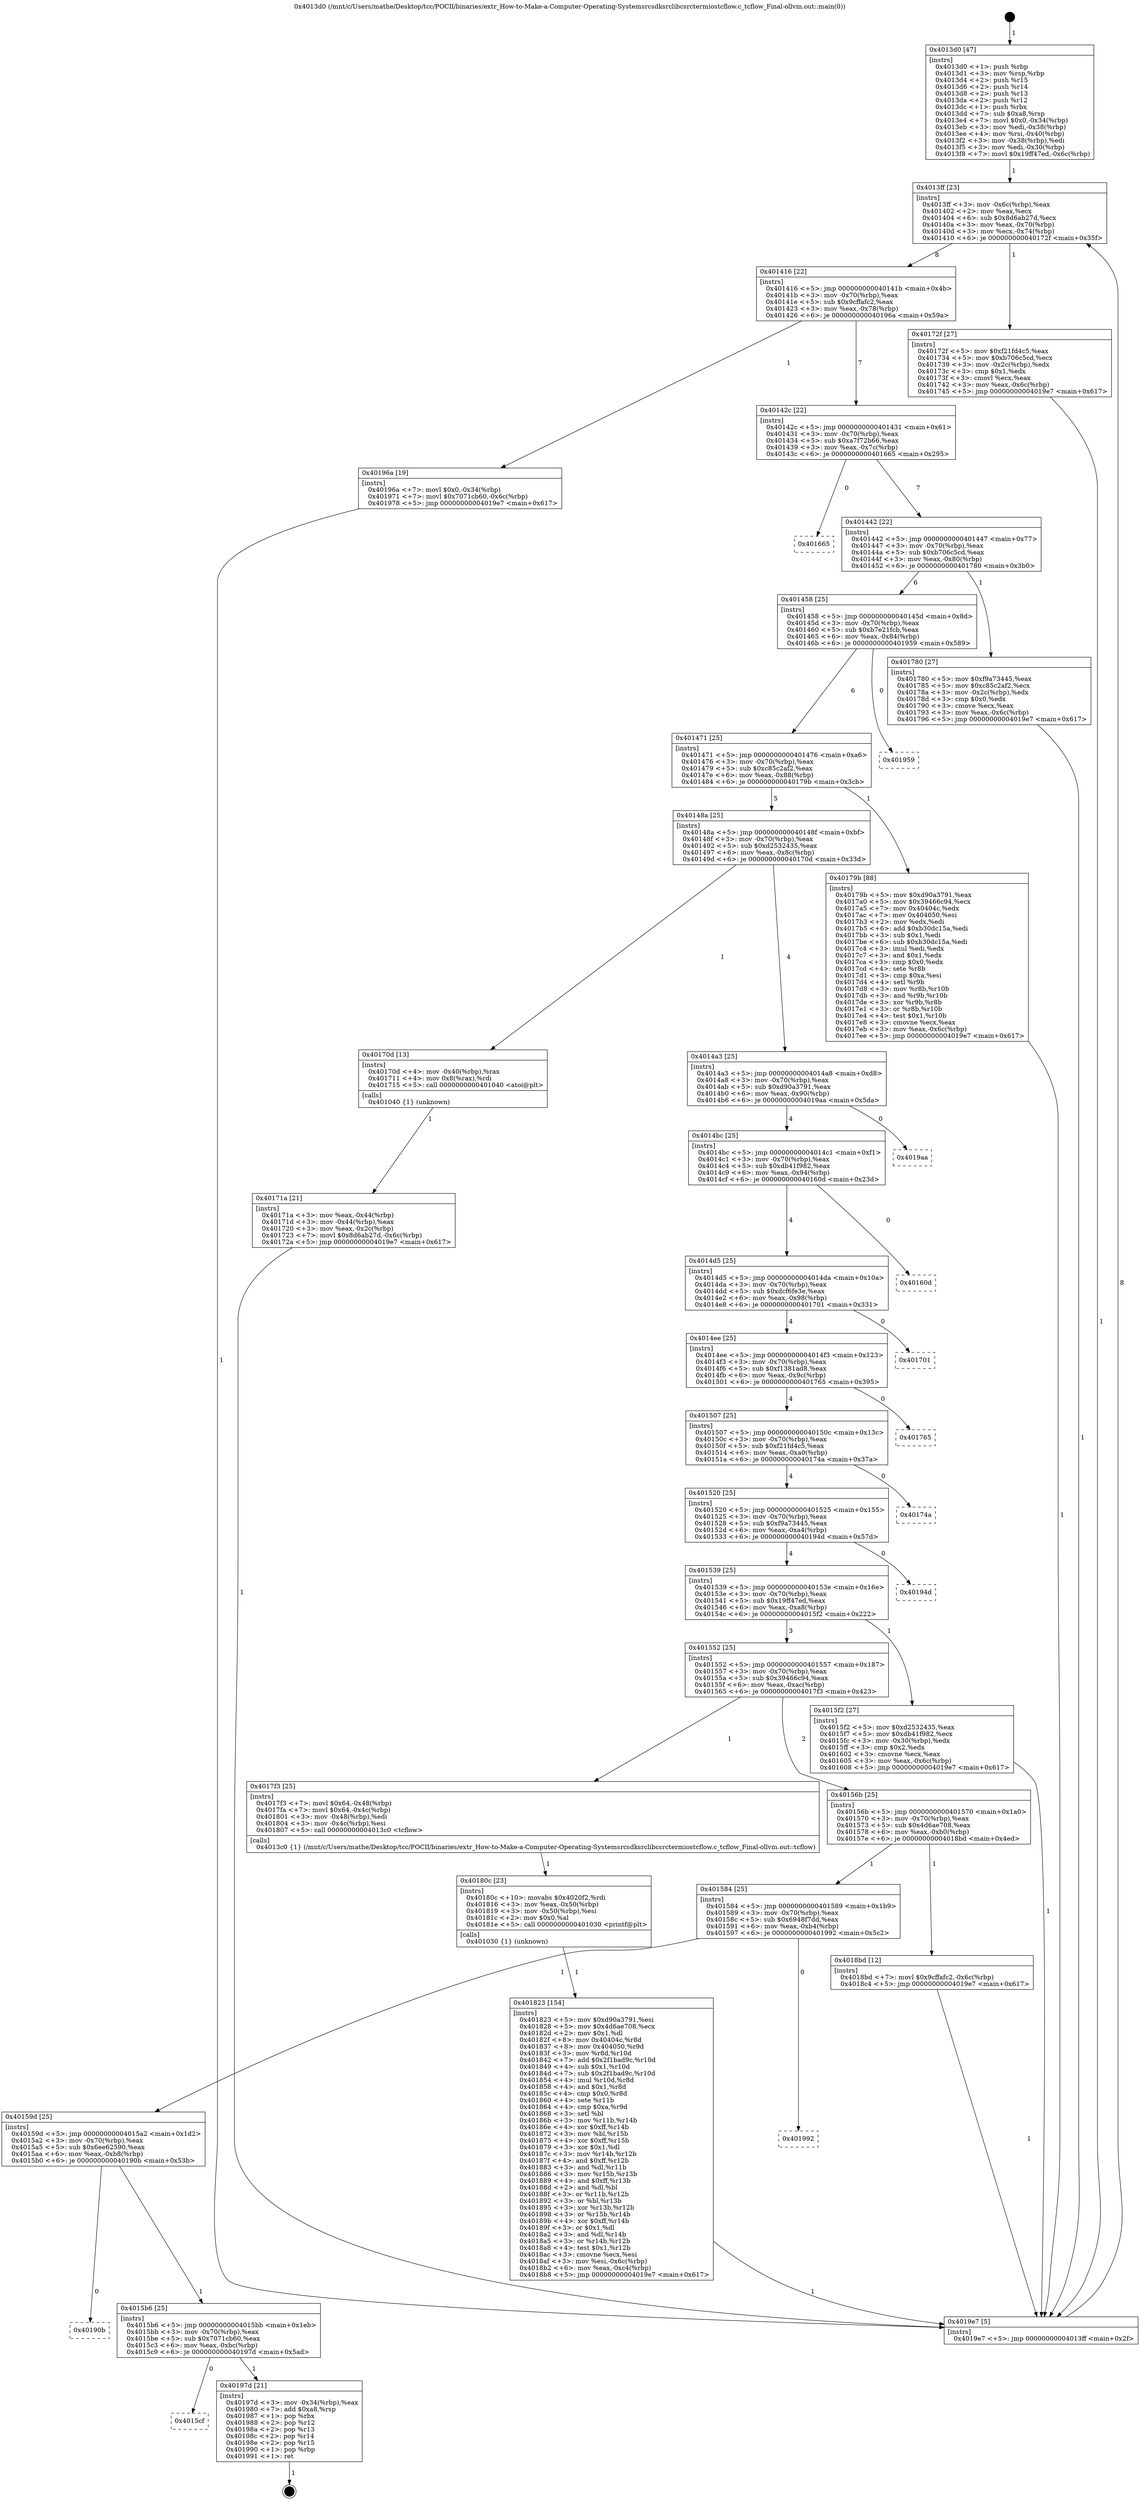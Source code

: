 digraph "0x4013d0" {
  label = "0x4013d0 (/mnt/c/Users/mathe/Desktop/tcc/POCII/binaries/extr_How-to-Make-a-Computer-Operating-Systemsrcsdksrclibcsrctermiostcflow.c_tcflow_Final-ollvm.out::main(0))"
  labelloc = "t"
  node[shape=record]

  Entry [label="",width=0.3,height=0.3,shape=circle,fillcolor=black,style=filled]
  "0x4013ff" [label="{
     0x4013ff [23]\l
     | [instrs]\l
     &nbsp;&nbsp;0x4013ff \<+3\>: mov -0x6c(%rbp),%eax\l
     &nbsp;&nbsp;0x401402 \<+2\>: mov %eax,%ecx\l
     &nbsp;&nbsp;0x401404 \<+6\>: sub $0x8d6ab27d,%ecx\l
     &nbsp;&nbsp;0x40140a \<+3\>: mov %eax,-0x70(%rbp)\l
     &nbsp;&nbsp;0x40140d \<+3\>: mov %ecx,-0x74(%rbp)\l
     &nbsp;&nbsp;0x401410 \<+6\>: je 000000000040172f \<main+0x35f\>\l
  }"]
  "0x40172f" [label="{
     0x40172f [27]\l
     | [instrs]\l
     &nbsp;&nbsp;0x40172f \<+5\>: mov $0xf21fd4c5,%eax\l
     &nbsp;&nbsp;0x401734 \<+5\>: mov $0xb706c5cd,%ecx\l
     &nbsp;&nbsp;0x401739 \<+3\>: mov -0x2c(%rbp),%edx\l
     &nbsp;&nbsp;0x40173c \<+3\>: cmp $0x1,%edx\l
     &nbsp;&nbsp;0x40173f \<+3\>: cmovl %ecx,%eax\l
     &nbsp;&nbsp;0x401742 \<+3\>: mov %eax,-0x6c(%rbp)\l
     &nbsp;&nbsp;0x401745 \<+5\>: jmp 00000000004019e7 \<main+0x617\>\l
  }"]
  "0x401416" [label="{
     0x401416 [22]\l
     | [instrs]\l
     &nbsp;&nbsp;0x401416 \<+5\>: jmp 000000000040141b \<main+0x4b\>\l
     &nbsp;&nbsp;0x40141b \<+3\>: mov -0x70(%rbp),%eax\l
     &nbsp;&nbsp;0x40141e \<+5\>: sub $0x9cffafc2,%eax\l
     &nbsp;&nbsp;0x401423 \<+3\>: mov %eax,-0x78(%rbp)\l
     &nbsp;&nbsp;0x401426 \<+6\>: je 000000000040196a \<main+0x59a\>\l
  }"]
  Exit [label="",width=0.3,height=0.3,shape=circle,fillcolor=black,style=filled,peripheries=2]
  "0x40196a" [label="{
     0x40196a [19]\l
     | [instrs]\l
     &nbsp;&nbsp;0x40196a \<+7\>: movl $0x0,-0x34(%rbp)\l
     &nbsp;&nbsp;0x401971 \<+7\>: movl $0x7071cb60,-0x6c(%rbp)\l
     &nbsp;&nbsp;0x401978 \<+5\>: jmp 00000000004019e7 \<main+0x617\>\l
  }"]
  "0x40142c" [label="{
     0x40142c [22]\l
     | [instrs]\l
     &nbsp;&nbsp;0x40142c \<+5\>: jmp 0000000000401431 \<main+0x61\>\l
     &nbsp;&nbsp;0x401431 \<+3\>: mov -0x70(%rbp),%eax\l
     &nbsp;&nbsp;0x401434 \<+5\>: sub $0xa7f72b66,%eax\l
     &nbsp;&nbsp;0x401439 \<+3\>: mov %eax,-0x7c(%rbp)\l
     &nbsp;&nbsp;0x40143c \<+6\>: je 0000000000401665 \<main+0x295\>\l
  }"]
  "0x4015cf" [label="{
     0x4015cf\l
  }", style=dashed]
  "0x401665" [label="{
     0x401665\l
  }", style=dashed]
  "0x401442" [label="{
     0x401442 [22]\l
     | [instrs]\l
     &nbsp;&nbsp;0x401442 \<+5\>: jmp 0000000000401447 \<main+0x77\>\l
     &nbsp;&nbsp;0x401447 \<+3\>: mov -0x70(%rbp),%eax\l
     &nbsp;&nbsp;0x40144a \<+5\>: sub $0xb706c5cd,%eax\l
     &nbsp;&nbsp;0x40144f \<+3\>: mov %eax,-0x80(%rbp)\l
     &nbsp;&nbsp;0x401452 \<+6\>: je 0000000000401780 \<main+0x3b0\>\l
  }"]
  "0x40197d" [label="{
     0x40197d [21]\l
     | [instrs]\l
     &nbsp;&nbsp;0x40197d \<+3\>: mov -0x34(%rbp),%eax\l
     &nbsp;&nbsp;0x401980 \<+7\>: add $0xa8,%rsp\l
     &nbsp;&nbsp;0x401987 \<+1\>: pop %rbx\l
     &nbsp;&nbsp;0x401988 \<+2\>: pop %r12\l
     &nbsp;&nbsp;0x40198a \<+2\>: pop %r13\l
     &nbsp;&nbsp;0x40198c \<+2\>: pop %r14\l
     &nbsp;&nbsp;0x40198e \<+2\>: pop %r15\l
     &nbsp;&nbsp;0x401990 \<+1\>: pop %rbp\l
     &nbsp;&nbsp;0x401991 \<+1\>: ret\l
  }"]
  "0x401780" [label="{
     0x401780 [27]\l
     | [instrs]\l
     &nbsp;&nbsp;0x401780 \<+5\>: mov $0xf9a73445,%eax\l
     &nbsp;&nbsp;0x401785 \<+5\>: mov $0xc85c2af2,%ecx\l
     &nbsp;&nbsp;0x40178a \<+3\>: mov -0x2c(%rbp),%edx\l
     &nbsp;&nbsp;0x40178d \<+3\>: cmp $0x0,%edx\l
     &nbsp;&nbsp;0x401790 \<+3\>: cmove %ecx,%eax\l
     &nbsp;&nbsp;0x401793 \<+3\>: mov %eax,-0x6c(%rbp)\l
     &nbsp;&nbsp;0x401796 \<+5\>: jmp 00000000004019e7 \<main+0x617\>\l
  }"]
  "0x401458" [label="{
     0x401458 [25]\l
     | [instrs]\l
     &nbsp;&nbsp;0x401458 \<+5\>: jmp 000000000040145d \<main+0x8d\>\l
     &nbsp;&nbsp;0x40145d \<+3\>: mov -0x70(%rbp),%eax\l
     &nbsp;&nbsp;0x401460 \<+5\>: sub $0xb7e21fcb,%eax\l
     &nbsp;&nbsp;0x401465 \<+6\>: mov %eax,-0x84(%rbp)\l
     &nbsp;&nbsp;0x40146b \<+6\>: je 0000000000401959 \<main+0x589\>\l
  }"]
  "0x4015b6" [label="{
     0x4015b6 [25]\l
     | [instrs]\l
     &nbsp;&nbsp;0x4015b6 \<+5\>: jmp 00000000004015bb \<main+0x1eb\>\l
     &nbsp;&nbsp;0x4015bb \<+3\>: mov -0x70(%rbp),%eax\l
     &nbsp;&nbsp;0x4015be \<+5\>: sub $0x7071cb60,%eax\l
     &nbsp;&nbsp;0x4015c3 \<+6\>: mov %eax,-0xbc(%rbp)\l
     &nbsp;&nbsp;0x4015c9 \<+6\>: je 000000000040197d \<main+0x5ad\>\l
  }"]
  "0x401959" [label="{
     0x401959\l
  }", style=dashed]
  "0x401471" [label="{
     0x401471 [25]\l
     | [instrs]\l
     &nbsp;&nbsp;0x401471 \<+5\>: jmp 0000000000401476 \<main+0xa6\>\l
     &nbsp;&nbsp;0x401476 \<+3\>: mov -0x70(%rbp),%eax\l
     &nbsp;&nbsp;0x401479 \<+5\>: sub $0xc85c2af2,%eax\l
     &nbsp;&nbsp;0x40147e \<+6\>: mov %eax,-0x88(%rbp)\l
     &nbsp;&nbsp;0x401484 \<+6\>: je 000000000040179b \<main+0x3cb\>\l
  }"]
  "0x40190b" [label="{
     0x40190b\l
  }", style=dashed]
  "0x40179b" [label="{
     0x40179b [88]\l
     | [instrs]\l
     &nbsp;&nbsp;0x40179b \<+5\>: mov $0xd90a3791,%eax\l
     &nbsp;&nbsp;0x4017a0 \<+5\>: mov $0x39466c94,%ecx\l
     &nbsp;&nbsp;0x4017a5 \<+7\>: mov 0x40404c,%edx\l
     &nbsp;&nbsp;0x4017ac \<+7\>: mov 0x404050,%esi\l
     &nbsp;&nbsp;0x4017b3 \<+2\>: mov %edx,%edi\l
     &nbsp;&nbsp;0x4017b5 \<+6\>: add $0xb30dc15a,%edi\l
     &nbsp;&nbsp;0x4017bb \<+3\>: sub $0x1,%edi\l
     &nbsp;&nbsp;0x4017be \<+6\>: sub $0xb30dc15a,%edi\l
     &nbsp;&nbsp;0x4017c4 \<+3\>: imul %edi,%edx\l
     &nbsp;&nbsp;0x4017c7 \<+3\>: and $0x1,%edx\l
     &nbsp;&nbsp;0x4017ca \<+3\>: cmp $0x0,%edx\l
     &nbsp;&nbsp;0x4017cd \<+4\>: sete %r8b\l
     &nbsp;&nbsp;0x4017d1 \<+3\>: cmp $0xa,%esi\l
     &nbsp;&nbsp;0x4017d4 \<+4\>: setl %r9b\l
     &nbsp;&nbsp;0x4017d8 \<+3\>: mov %r8b,%r10b\l
     &nbsp;&nbsp;0x4017db \<+3\>: and %r9b,%r10b\l
     &nbsp;&nbsp;0x4017de \<+3\>: xor %r9b,%r8b\l
     &nbsp;&nbsp;0x4017e1 \<+3\>: or %r8b,%r10b\l
     &nbsp;&nbsp;0x4017e4 \<+4\>: test $0x1,%r10b\l
     &nbsp;&nbsp;0x4017e8 \<+3\>: cmovne %ecx,%eax\l
     &nbsp;&nbsp;0x4017eb \<+3\>: mov %eax,-0x6c(%rbp)\l
     &nbsp;&nbsp;0x4017ee \<+5\>: jmp 00000000004019e7 \<main+0x617\>\l
  }"]
  "0x40148a" [label="{
     0x40148a [25]\l
     | [instrs]\l
     &nbsp;&nbsp;0x40148a \<+5\>: jmp 000000000040148f \<main+0xbf\>\l
     &nbsp;&nbsp;0x40148f \<+3\>: mov -0x70(%rbp),%eax\l
     &nbsp;&nbsp;0x401492 \<+5\>: sub $0xd2532435,%eax\l
     &nbsp;&nbsp;0x401497 \<+6\>: mov %eax,-0x8c(%rbp)\l
     &nbsp;&nbsp;0x40149d \<+6\>: je 000000000040170d \<main+0x33d\>\l
  }"]
  "0x40159d" [label="{
     0x40159d [25]\l
     | [instrs]\l
     &nbsp;&nbsp;0x40159d \<+5\>: jmp 00000000004015a2 \<main+0x1d2\>\l
     &nbsp;&nbsp;0x4015a2 \<+3\>: mov -0x70(%rbp),%eax\l
     &nbsp;&nbsp;0x4015a5 \<+5\>: sub $0x6ee62590,%eax\l
     &nbsp;&nbsp;0x4015aa \<+6\>: mov %eax,-0xb8(%rbp)\l
     &nbsp;&nbsp;0x4015b0 \<+6\>: je 000000000040190b \<main+0x53b\>\l
  }"]
  "0x40170d" [label="{
     0x40170d [13]\l
     | [instrs]\l
     &nbsp;&nbsp;0x40170d \<+4\>: mov -0x40(%rbp),%rax\l
     &nbsp;&nbsp;0x401711 \<+4\>: mov 0x8(%rax),%rdi\l
     &nbsp;&nbsp;0x401715 \<+5\>: call 0000000000401040 \<atoi@plt\>\l
     | [calls]\l
     &nbsp;&nbsp;0x401040 \{1\} (unknown)\l
  }"]
  "0x4014a3" [label="{
     0x4014a3 [25]\l
     | [instrs]\l
     &nbsp;&nbsp;0x4014a3 \<+5\>: jmp 00000000004014a8 \<main+0xd8\>\l
     &nbsp;&nbsp;0x4014a8 \<+3\>: mov -0x70(%rbp),%eax\l
     &nbsp;&nbsp;0x4014ab \<+5\>: sub $0xd90a3791,%eax\l
     &nbsp;&nbsp;0x4014b0 \<+6\>: mov %eax,-0x90(%rbp)\l
     &nbsp;&nbsp;0x4014b6 \<+6\>: je 00000000004019aa \<main+0x5da\>\l
  }"]
  "0x401992" [label="{
     0x401992\l
  }", style=dashed]
  "0x4019aa" [label="{
     0x4019aa\l
  }", style=dashed]
  "0x4014bc" [label="{
     0x4014bc [25]\l
     | [instrs]\l
     &nbsp;&nbsp;0x4014bc \<+5\>: jmp 00000000004014c1 \<main+0xf1\>\l
     &nbsp;&nbsp;0x4014c1 \<+3\>: mov -0x70(%rbp),%eax\l
     &nbsp;&nbsp;0x4014c4 \<+5\>: sub $0xdb41f982,%eax\l
     &nbsp;&nbsp;0x4014c9 \<+6\>: mov %eax,-0x94(%rbp)\l
     &nbsp;&nbsp;0x4014cf \<+6\>: je 000000000040160d \<main+0x23d\>\l
  }"]
  "0x401584" [label="{
     0x401584 [25]\l
     | [instrs]\l
     &nbsp;&nbsp;0x401584 \<+5\>: jmp 0000000000401589 \<main+0x1b9\>\l
     &nbsp;&nbsp;0x401589 \<+3\>: mov -0x70(%rbp),%eax\l
     &nbsp;&nbsp;0x40158c \<+5\>: sub $0x6948f7dd,%eax\l
     &nbsp;&nbsp;0x401591 \<+6\>: mov %eax,-0xb4(%rbp)\l
     &nbsp;&nbsp;0x401597 \<+6\>: je 0000000000401992 \<main+0x5c2\>\l
  }"]
  "0x40160d" [label="{
     0x40160d\l
  }", style=dashed]
  "0x4014d5" [label="{
     0x4014d5 [25]\l
     | [instrs]\l
     &nbsp;&nbsp;0x4014d5 \<+5\>: jmp 00000000004014da \<main+0x10a\>\l
     &nbsp;&nbsp;0x4014da \<+3\>: mov -0x70(%rbp),%eax\l
     &nbsp;&nbsp;0x4014dd \<+5\>: sub $0xdcf6fe3e,%eax\l
     &nbsp;&nbsp;0x4014e2 \<+6\>: mov %eax,-0x98(%rbp)\l
     &nbsp;&nbsp;0x4014e8 \<+6\>: je 0000000000401701 \<main+0x331\>\l
  }"]
  "0x4018bd" [label="{
     0x4018bd [12]\l
     | [instrs]\l
     &nbsp;&nbsp;0x4018bd \<+7\>: movl $0x9cffafc2,-0x6c(%rbp)\l
     &nbsp;&nbsp;0x4018c4 \<+5\>: jmp 00000000004019e7 \<main+0x617\>\l
  }"]
  "0x401701" [label="{
     0x401701\l
  }", style=dashed]
  "0x4014ee" [label="{
     0x4014ee [25]\l
     | [instrs]\l
     &nbsp;&nbsp;0x4014ee \<+5\>: jmp 00000000004014f3 \<main+0x123\>\l
     &nbsp;&nbsp;0x4014f3 \<+3\>: mov -0x70(%rbp),%eax\l
     &nbsp;&nbsp;0x4014f6 \<+5\>: sub $0xf1381ad8,%eax\l
     &nbsp;&nbsp;0x4014fb \<+6\>: mov %eax,-0x9c(%rbp)\l
     &nbsp;&nbsp;0x401501 \<+6\>: je 0000000000401765 \<main+0x395\>\l
  }"]
  "0x401823" [label="{
     0x401823 [154]\l
     | [instrs]\l
     &nbsp;&nbsp;0x401823 \<+5\>: mov $0xd90a3791,%esi\l
     &nbsp;&nbsp;0x401828 \<+5\>: mov $0x4d6ae708,%ecx\l
     &nbsp;&nbsp;0x40182d \<+2\>: mov $0x1,%dl\l
     &nbsp;&nbsp;0x40182f \<+8\>: mov 0x40404c,%r8d\l
     &nbsp;&nbsp;0x401837 \<+8\>: mov 0x404050,%r9d\l
     &nbsp;&nbsp;0x40183f \<+3\>: mov %r8d,%r10d\l
     &nbsp;&nbsp;0x401842 \<+7\>: add $0x2f1bad9c,%r10d\l
     &nbsp;&nbsp;0x401849 \<+4\>: sub $0x1,%r10d\l
     &nbsp;&nbsp;0x40184d \<+7\>: sub $0x2f1bad9c,%r10d\l
     &nbsp;&nbsp;0x401854 \<+4\>: imul %r10d,%r8d\l
     &nbsp;&nbsp;0x401858 \<+4\>: and $0x1,%r8d\l
     &nbsp;&nbsp;0x40185c \<+4\>: cmp $0x0,%r8d\l
     &nbsp;&nbsp;0x401860 \<+4\>: sete %r11b\l
     &nbsp;&nbsp;0x401864 \<+4\>: cmp $0xa,%r9d\l
     &nbsp;&nbsp;0x401868 \<+3\>: setl %bl\l
     &nbsp;&nbsp;0x40186b \<+3\>: mov %r11b,%r14b\l
     &nbsp;&nbsp;0x40186e \<+4\>: xor $0xff,%r14b\l
     &nbsp;&nbsp;0x401872 \<+3\>: mov %bl,%r15b\l
     &nbsp;&nbsp;0x401875 \<+4\>: xor $0xff,%r15b\l
     &nbsp;&nbsp;0x401879 \<+3\>: xor $0x1,%dl\l
     &nbsp;&nbsp;0x40187c \<+3\>: mov %r14b,%r12b\l
     &nbsp;&nbsp;0x40187f \<+4\>: and $0xff,%r12b\l
     &nbsp;&nbsp;0x401883 \<+3\>: and %dl,%r11b\l
     &nbsp;&nbsp;0x401886 \<+3\>: mov %r15b,%r13b\l
     &nbsp;&nbsp;0x401889 \<+4\>: and $0xff,%r13b\l
     &nbsp;&nbsp;0x40188d \<+2\>: and %dl,%bl\l
     &nbsp;&nbsp;0x40188f \<+3\>: or %r11b,%r12b\l
     &nbsp;&nbsp;0x401892 \<+3\>: or %bl,%r13b\l
     &nbsp;&nbsp;0x401895 \<+3\>: xor %r13b,%r12b\l
     &nbsp;&nbsp;0x401898 \<+3\>: or %r15b,%r14b\l
     &nbsp;&nbsp;0x40189b \<+4\>: xor $0xff,%r14b\l
     &nbsp;&nbsp;0x40189f \<+3\>: or $0x1,%dl\l
     &nbsp;&nbsp;0x4018a2 \<+3\>: and %dl,%r14b\l
     &nbsp;&nbsp;0x4018a5 \<+3\>: or %r14b,%r12b\l
     &nbsp;&nbsp;0x4018a8 \<+4\>: test $0x1,%r12b\l
     &nbsp;&nbsp;0x4018ac \<+3\>: cmovne %ecx,%esi\l
     &nbsp;&nbsp;0x4018af \<+3\>: mov %esi,-0x6c(%rbp)\l
     &nbsp;&nbsp;0x4018b2 \<+6\>: mov %eax,-0xc4(%rbp)\l
     &nbsp;&nbsp;0x4018b8 \<+5\>: jmp 00000000004019e7 \<main+0x617\>\l
  }"]
  "0x401765" [label="{
     0x401765\l
  }", style=dashed]
  "0x401507" [label="{
     0x401507 [25]\l
     | [instrs]\l
     &nbsp;&nbsp;0x401507 \<+5\>: jmp 000000000040150c \<main+0x13c\>\l
     &nbsp;&nbsp;0x40150c \<+3\>: mov -0x70(%rbp),%eax\l
     &nbsp;&nbsp;0x40150f \<+5\>: sub $0xf21fd4c5,%eax\l
     &nbsp;&nbsp;0x401514 \<+6\>: mov %eax,-0xa0(%rbp)\l
     &nbsp;&nbsp;0x40151a \<+6\>: je 000000000040174a \<main+0x37a\>\l
  }"]
  "0x40180c" [label="{
     0x40180c [23]\l
     | [instrs]\l
     &nbsp;&nbsp;0x40180c \<+10\>: movabs $0x4020f2,%rdi\l
     &nbsp;&nbsp;0x401816 \<+3\>: mov %eax,-0x50(%rbp)\l
     &nbsp;&nbsp;0x401819 \<+3\>: mov -0x50(%rbp),%esi\l
     &nbsp;&nbsp;0x40181c \<+2\>: mov $0x0,%al\l
     &nbsp;&nbsp;0x40181e \<+5\>: call 0000000000401030 \<printf@plt\>\l
     | [calls]\l
     &nbsp;&nbsp;0x401030 \{1\} (unknown)\l
  }"]
  "0x40174a" [label="{
     0x40174a\l
  }", style=dashed]
  "0x401520" [label="{
     0x401520 [25]\l
     | [instrs]\l
     &nbsp;&nbsp;0x401520 \<+5\>: jmp 0000000000401525 \<main+0x155\>\l
     &nbsp;&nbsp;0x401525 \<+3\>: mov -0x70(%rbp),%eax\l
     &nbsp;&nbsp;0x401528 \<+5\>: sub $0xf9a73445,%eax\l
     &nbsp;&nbsp;0x40152d \<+6\>: mov %eax,-0xa4(%rbp)\l
     &nbsp;&nbsp;0x401533 \<+6\>: je 000000000040194d \<main+0x57d\>\l
  }"]
  "0x40156b" [label="{
     0x40156b [25]\l
     | [instrs]\l
     &nbsp;&nbsp;0x40156b \<+5\>: jmp 0000000000401570 \<main+0x1a0\>\l
     &nbsp;&nbsp;0x401570 \<+3\>: mov -0x70(%rbp),%eax\l
     &nbsp;&nbsp;0x401573 \<+5\>: sub $0x4d6ae708,%eax\l
     &nbsp;&nbsp;0x401578 \<+6\>: mov %eax,-0xb0(%rbp)\l
     &nbsp;&nbsp;0x40157e \<+6\>: je 00000000004018bd \<main+0x4ed\>\l
  }"]
  "0x40194d" [label="{
     0x40194d\l
  }", style=dashed]
  "0x401539" [label="{
     0x401539 [25]\l
     | [instrs]\l
     &nbsp;&nbsp;0x401539 \<+5\>: jmp 000000000040153e \<main+0x16e\>\l
     &nbsp;&nbsp;0x40153e \<+3\>: mov -0x70(%rbp),%eax\l
     &nbsp;&nbsp;0x401541 \<+5\>: sub $0x19ff47ed,%eax\l
     &nbsp;&nbsp;0x401546 \<+6\>: mov %eax,-0xa8(%rbp)\l
     &nbsp;&nbsp;0x40154c \<+6\>: je 00000000004015f2 \<main+0x222\>\l
  }"]
  "0x4017f3" [label="{
     0x4017f3 [25]\l
     | [instrs]\l
     &nbsp;&nbsp;0x4017f3 \<+7\>: movl $0x64,-0x48(%rbp)\l
     &nbsp;&nbsp;0x4017fa \<+7\>: movl $0x64,-0x4c(%rbp)\l
     &nbsp;&nbsp;0x401801 \<+3\>: mov -0x48(%rbp),%edi\l
     &nbsp;&nbsp;0x401804 \<+3\>: mov -0x4c(%rbp),%esi\l
     &nbsp;&nbsp;0x401807 \<+5\>: call 00000000004013c0 \<tcflow\>\l
     | [calls]\l
     &nbsp;&nbsp;0x4013c0 \{1\} (/mnt/c/Users/mathe/Desktop/tcc/POCII/binaries/extr_How-to-Make-a-Computer-Operating-Systemsrcsdksrclibcsrctermiostcflow.c_tcflow_Final-ollvm.out::tcflow)\l
  }"]
  "0x4015f2" [label="{
     0x4015f2 [27]\l
     | [instrs]\l
     &nbsp;&nbsp;0x4015f2 \<+5\>: mov $0xd2532435,%eax\l
     &nbsp;&nbsp;0x4015f7 \<+5\>: mov $0xdb41f982,%ecx\l
     &nbsp;&nbsp;0x4015fc \<+3\>: mov -0x30(%rbp),%edx\l
     &nbsp;&nbsp;0x4015ff \<+3\>: cmp $0x2,%edx\l
     &nbsp;&nbsp;0x401602 \<+3\>: cmovne %ecx,%eax\l
     &nbsp;&nbsp;0x401605 \<+3\>: mov %eax,-0x6c(%rbp)\l
     &nbsp;&nbsp;0x401608 \<+5\>: jmp 00000000004019e7 \<main+0x617\>\l
  }"]
  "0x401552" [label="{
     0x401552 [25]\l
     | [instrs]\l
     &nbsp;&nbsp;0x401552 \<+5\>: jmp 0000000000401557 \<main+0x187\>\l
     &nbsp;&nbsp;0x401557 \<+3\>: mov -0x70(%rbp),%eax\l
     &nbsp;&nbsp;0x40155a \<+5\>: sub $0x39466c94,%eax\l
     &nbsp;&nbsp;0x40155f \<+6\>: mov %eax,-0xac(%rbp)\l
     &nbsp;&nbsp;0x401565 \<+6\>: je 00000000004017f3 \<main+0x423\>\l
  }"]
  "0x4019e7" [label="{
     0x4019e7 [5]\l
     | [instrs]\l
     &nbsp;&nbsp;0x4019e7 \<+5\>: jmp 00000000004013ff \<main+0x2f\>\l
  }"]
  "0x4013d0" [label="{
     0x4013d0 [47]\l
     | [instrs]\l
     &nbsp;&nbsp;0x4013d0 \<+1\>: push %rbp\l
     &nbsp;&nbsp;0x4013d1 \<+3\>: mov %rsp,%rbp\l
     &nbsp;&nbsp;0x4013d4 \<+2\>: push %r15\l
     &nbsp;&nbsp;0x4013d6 \<+2\>: push %r14\l
     &nbsp;&nbsp;0x4013d8 \<+2\>: push %r13\l
     &nbsp;&nbsp;0x4013da \<+2\>: push %r12\l
     &nbsp;&nbsp;0x4013dc \<+1\>: push %rbx\l
     &nbsp;&nbsp;0x4013dd \<+7\>: sub $0xa8,%rsp\l
     &nbsp;&nbsp;0x4013e4 \<+7\>: movl $0x0,-0x34(%rbp)\l
     &nbsp;&nbsp;0x4013eb \<+3\>: mov %edi,-0x38(%rbp)\l
     &nbsp;&nbsp;0x4013ee \<+4\>: mov %rsi,-0x40(%rbp)\l
     &nbsp;&nbsp;0x4013f2 \<+3\>: mov -0x38(%rbp),%edi\l
     &nbsp;&nbsp;0x4013f5 \<+3\>: mov %edi,-0x30(%rbp)\l
     &nbsp;&nbsp;0x4013f8 \<+7\>: movl $0x19ff47ed,-0x6c(%rbp)\l
  }"]
  "0x40171a" [label="{
     0x40171a [21]\l
     | [instrs]\l
     &nbsp;&nbsp;0x40171a \<+3\>: mov %eax,-0x44(%rbp)\l
     &nbsp;&nbsp;0x40171d \<+3\>: mov -0x44(%rbp),%eax\l
     &nbsp;&nbsp;0x401720 \<+3\>: mov %eax,-0x2c(%rbp)\l
     &nbsp;&nbsp;0x401723 \<+7\>: movl $0x8d6ab27d,-0x6c(%rbp)\l
     &nbsp;&nbsp;0x40172a \<+5\>: jmp 00000000004019e7 \<main+0x617\>\l
  }"]
  Entry -> "0x4013d0" [label=" 1"]
  "0x4013ff" -> "0x40172f" [label=" 1"]
  "0x4013ff" -> "0x401416" [label=" 8"]
  "0x40197d" -> Exit [label=" 1"]
  "0x401416" -> "0x40196a" [label=" 1"]
  "0x401416" -> "0x40142c" [label=" 7"]
  "0x4015b6" -> "0x4015cf" [label=" 0"]
  "0x40142c" -> "0x401665" [label=" 0"]
  "0x40142c" -> "0x401442" [label=" 7"]
  "0x4015b6" -> "0x40197d" [label=" 1"]
  "0x401442" -> "0x401780" [label=" 1"]
  "0x401442" -> "0x401458" [label=" 6"]
  "0x40159d" -> "0x4015b6" [label=" 1"]
  "0x401458" -> "0x401959" [label=" 0"]
  "0x401458" -> "0x401471" [label=" 6"]
  "0x40159d" -> "0x40190b" [label=" 0"]
  "0x401471" -> "0x40179b" [label=" 1"]
  "0x401471" -> "0x40148a" [label=" 5"]
  "0x401584" -> "0x40159d" [label=" 1"]
  "0x40148a" -> "0x40170d" [label=" 1"]
  "0x40148a" -> "0x4014a3" [label=" 4"]
  "0x401584" -> "0x401992" [label=" 0"]
  "0x4014a3" -> "0x4019aa" [label=" 0"]
  "0x4014a3" -> "0x4014bc" [label=" 4"]
  "0x40196a" -> "0x4019e7" [label=" 1"]
  "0x4014bc" -> "0x40160d" [label=" 0"]
  "0x4014bc" -> "0x4014d5" [label=" 4"]
  "0x4018bd" -> "0x4019e7" [label=" 1"]
  "0x4014d5" -> "0x401701" [label=" 0"]
  "0x4014d5" -> "0x4014ee" [label=" 4"]
  "0x40156b" -> "0x401584" [label=" 1"]
  "0x4014ee" -> "0x401765" [label=" 0"]
  "0x4014ee" -> "0x401507" [label=" 4"]
  "0x40156b" -> "0x4018bd" [label=" 1"]
  "0x401507" -> "0x40174a" [label=" 0"]
  "0x401507" -> "0x401520" [label=" 4"]
  "0x401823" -> "0x4019e7" [label=" 1"]
  "0x401520" -> "0x40194d" [label=" 0"]
  "0x401520" -> "0x401539" [label=" 4"]
  "0x40180c" -> "0x401823" [label=" 1"]
  "0x401539" -> "0x4015f2" [label=" 1"]
  "0x401539" -> "0x401552" [label=" 3"]
  "0x4015f2" -> "0x4019e7" [label=" 1"]
  "0x4013d0" -> "0x4013ff" [label=" 1"]
  "0x4019e7" -> "0x4013ff" [label=" 8"]
  "0x40170d" -> "0x40171a" [label=" 1"]
  "0x40171a" -> "0x4019e7" [label=" 1"]
  "0x40172f" -> "0x4019e7" [label=" 1"]
  "0x401780" -> "0x4019e7" [label=" 1"]
  "0x40179b" -> "0x4019e7" [label=" 1"]
  "0x4017f3" -> "0x40180c" [label=" 1"]
  "0x401552" -> "0x4017f3" [label=" 1"]
  "0x401552" -> "0x40156b" [label=" 2"]
}
